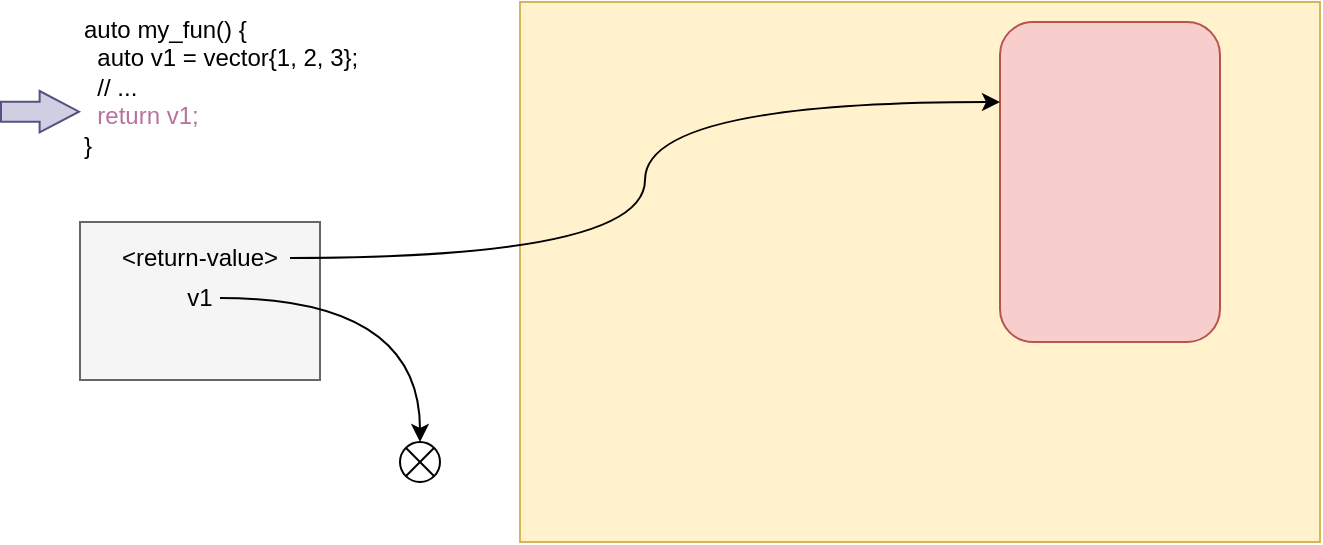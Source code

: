 <mxfile version="16.1.2" type="device"><diagram id="kzGHKFvK9nS3FoZJx1ub" name="Page-1"><mxGraphModel dx="1102" dy="1025" grid="1" gridSize="10" guides="1" tooltips="1" connect="1" arrows="1" fold="1" page="1" pageScale="1" pageWidth="827" pageHeight="1169" math="0" shadow="0"><root><mxCell id="0"/><mxCell id="1" parent="0"/><mxCell id="2X_FncriPayeMaECkJZU-1" value="" style="rounded=0;whiteSpace=wrap;html=1;fillColor=#f5f5f5;fontColor=#333333;strokeColor=#666666;" parent="1" vertex="1"><mxGeometry x="80" y="140" width="120" height="79" as="geometry"/></mxCell><mxCell id="2X_FncriPayeMaECkJZU-2" value="" style="rounded=0;whiteSpace=wrap;html=1;fillColor=#fff2cc;strokeColor=#d6b656;" parent="1" vertex="1"><mxGeometry x="300" y="30" width="400" height="270" as="geometry"/></mxCell><mxCell id="2X_FncriPayeMaECkJZU-3" value="" style="rounded=1;whiteSpace=wrap;html=1;fillColor=#f8cecc;strokeColor=#b85450;" parent="1" vertex="1"><mxGeometry x="540" y="40" width="110" height="160" as="geometry"/></mxCell><mxCell id="2X_FncriPayeMaECkJZU-8" style="edgeStyle=orthogonalEdgeStyle;rounded=0;orthogonalLoop=1;jettySize=auto;html=1;curved=1;entryX=0.5;entryY=0;entryDx=0;entryDy=0;" parent="1" source="2X_FncriPayeMaECkJZU-5" target="lnFY-j-7LrD0MBy1mfo5-1" edge="1"><mxGeometry relative="1" as="geometry"><mxPoint x="250" y="240" as="targetPoint"/></mxGeometry></mxCell><mxCell id="2X_FncriPayeMaECkJZU-5" value="v1" style="text;html=1;strokeColor=none;fillColor=none;align=center;verticalAlign=middle;whiteSpace=wrap;rounded=0;" parent="1" vertex="1"><mxGeometry x="130" y="168" width="20" height="20" as="geometry"/></mxCell><mxCell id="2X_FncriPayeMaECkJZU-9" style="edgeStyle=orthogonalEdgeStyle;rounded=0;orthogonalLoop=1;jettySize=auto;html=1;curved=1;exitX=1;exitY=0.5;exitDx=0;exitDy=0;entryX=0;entryY=0.25;entryDx=0;entryDy=0;" parent="1" source="2X_FncriPayeMaECkJZU-7" target="2X_FncriPayeMaECkJZU-3" edge="1"><mxGeometry relative="1" as="geometry"><mxPoint x="240" y="290" as="sourcePoint"/><mxPoint x="370" y="239" as="targetPoint"/></mxGeometry></mxCell><mxCell id="2X_FncriPayeMaECkJZU-7" value="&amp;lt;return-value&amp;gt;" style="text;html=1;strokeColor=none;fillColor=none;align=center;verticalAlign=middle;whiteSpace=wrap;rounded=0;" parent="1" vertex="1"><mxGeometry x="95" y="148" width="90" height="20" as="geometry"/></mxCell><mxCell id="2X_FncriPayeMaECkJZU-11" value="auto my_fun() {&lt;br&gt;&amp;nbsp; auto v1 = vector{1, 2, 3};&lt;br&gt;&amp;nbsp; // ...&lt;br&gt;&lt;font color=&quot;#b5739d&quot;&gt;&amp;nbsp; return v1;&lt;br&gt;&lt;/font&gt;}" style="text;html=1;strokeColor=none;fillColor=none;align=left;verticalAlign=top;whiteSpace=wrap;rounded=0;labelPosition=center;verticalLabelPosition=middle;" parent="1" vertex="1"><mxGeometry x="80" y="30" width="150" height="110" as="geometry"/></mxCell><mxCell id="2X_FncriPayeMaECkJZU-12" value="" style="shape=flexArrow;endArrow=classic;html=1;rounded=0;curved=1;endWidth=9.722;endSize=6.228;fillColor=#d0cee2;strokeColor=#56517e;" parent="1" edge="1"><mxGeometry width="50" height="50" relative="1" as="geometry"><mxPoint x="40" y="84.86" as="sourcePoint"/><mxPoint x="80" y="84.86" as="targetPoint"/></mxGeometry></mxCell><mxCell id="lnFY-j-7LrD0MBy1mfo5-1" value="" style="shape=sumEllipse;perimeter=ellipsePerimeter;whiteSpace=wrap;html=1;backgroundOutline=1;fontColor=#B5739D;" vertex="1" parent="1"><mxGeometry x="240" y="250" width="20" height="20" as="geometry"/></mxCell></root></mxGraphModel></diagram></mxfile>